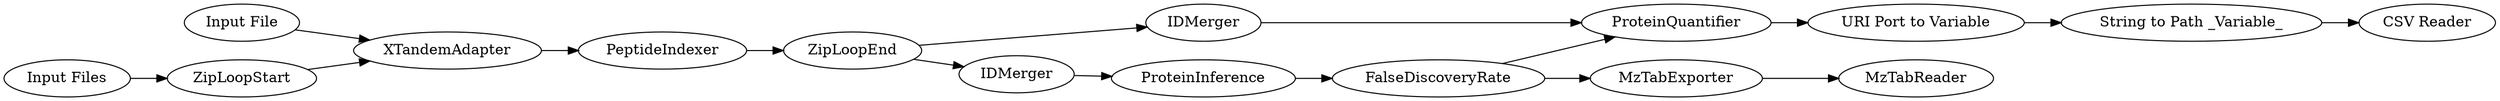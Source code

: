digraph {
	"-3808105558676793083_81" [label=ProteinInference]
	"-3808105558676793083_4" [label=ZipLoopEnd]
	"-3808105558676793083_6" [label="Input File"]
	"-3808105558676793083_79" [label=PeptideIndexer]
	"-3808105558676793083_102" [label="CSV Reader"]
	"-3808105558676793083_82" [label=FalseDiscoveryRate]
	"-3808105558676793083_99" [label=IDMerger]
	"-3808105558676793083_78" [label=XTandemAdapter]
	"-3808105558676793083_103" [label="String to Path _Variable_"]
	"-3808105558676793083_1" [label="Input Files"]
	"-3808105558676793083_83" [label=MzTabExporter]
	"-3808105558676793083_84" [label=MzTabReader]
	"-3808105558676793083_80" [label=IDMerger]
	"-3808105558676793083_101" [label="URI Port to Variable"]
	"-3808105558676793083_98" [label=ProteinQuantifier]
	"-3808105558676793083_2" [label=ZipLoopStart]
	"-3808105558676793083_4" -> "-3808105558676793083_99"
	"-3808105558676793083_103" -> "-3808105558676793083_102"
	"-3808105558676793083_81" -> "-3808105558676793083_82"
	"-3808105558676793083_6" -> "-3808105558676793083_78"
	"-3808105558676793083_78" -> "-3808105558676793083_79"
	"-3808105558676793083_101" -> "-3808105558676793083_103"
	"-3808105558676793083_82" -> "-3808105558676793083_98"
	"-3808105558676793083_1" -> "-3808105558676793083_2"
	"-3808105558676793083_82" -> "-3808105558676793083_83"
	"-3808105558676793083_80" -> "-3808105558676793083_81"
	"-3808105558676793083_98" -> "-3808105558676793083_101"
	"-3808105558676793083_2" -> "-3808105558676793083_78"
	"-3808105558676793083_4" -> "-3808105558676793083_80"
	"-3808105558676793083_99" -> "-3808105558676793083_98"
	"-3808105558676793083_79" -> "-3808105558676793083_4"
	"-3808105558676793083_83" -> "-3808105558676793083_84"
	rankdir=LR
}
